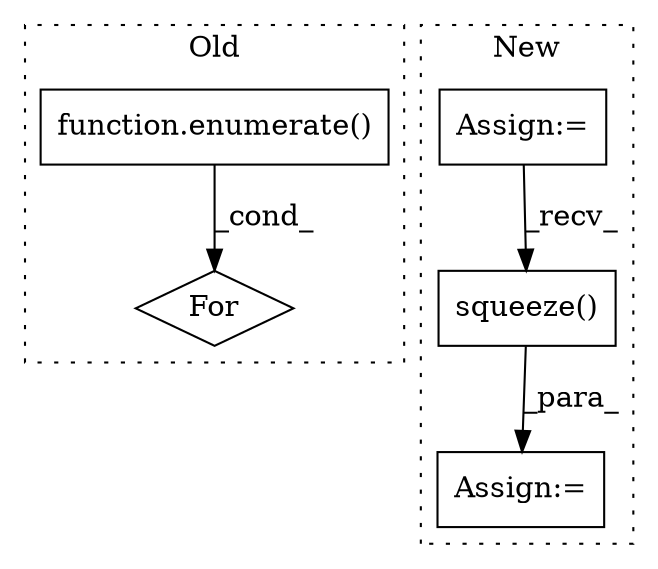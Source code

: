 digraph G {
subgraph cluster0 {
1 [label="function.enumerate()" a="75" s="8830,8861" l="10,1" shape="box"];
3 [label="For" a="107" s="8816,8862" l="4,22" shape="diamond"];
label = "Old";
style="dotted";
}
subgraph cluster1 {
2 [label="squeeze()" a="75" s="8917,8951" l="33,1" shape="box"];
4 [label="Assign:=" a="68" s="8895" l="3" shape="box"];
5 [label="Assign:=" a="68" s="8839" l="3" shape="box"];
label = "New";
style="dotted";
}
1 -> 3 [label="_cond_"];
2 -> 4 [label="_para_"];
5 -> 2 [label="_recv_"];
}